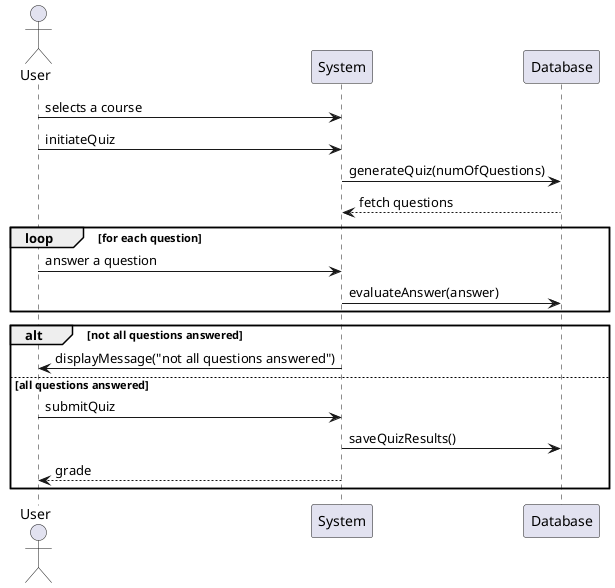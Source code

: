 @startuml
actor User
participant System
participant Database

User -> System: selects a course
User -> System: initiateQuiz
System -> Database: generateQuiz(numOfQuestions)
Database --> System: fetch questions

loop for each question
    User -> System: answer a question
    System -> Database: evaluateAnswer(answer)
end

alt not all questions answered
    System -> User: displayMessage("not all questions answered")
else all questions answered
    User -> System: submitQuiz
    System -> Database: saveQuizResults()
    System --> User: grade
end
@enduml
